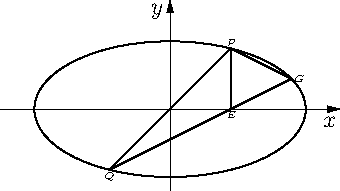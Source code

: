 size(6cm,6cm);
import graph;
real a=2;
real b=1;
path e=ellipse((0,0),a,b);
xaxis("$x$",-2.5,2.5,linewidth(0.4),Arrow);
yaxis("$y$",-1.2,1.6,linewidth(0.4),Arrow);

pair m=(-1,-1);
pair d=(2,2);
draw(e);
real [] ints =intersections(e,m,d,-1);
/*
for(int i=0;i<ints.length;++i){
  dot(point(e,ints[i]));
}
*/
pair p= point(e,ints[0]);
pair q=point(e,ints[1]);
draw(p--q);
draw(p--(p.x,0));

real [] intsqg = intersections(e,q,(p.x,0),-1);
pair g= point(e,intsqg[0]);
draw(q--g);
draw(p--g);
label("$P$",p,N,fontsize(3));
label("$Q$",q,S,fontsize(3));
label("$G$",g,E,fontsize(3));
label("$E$",p.x,S,fontsize(3));
